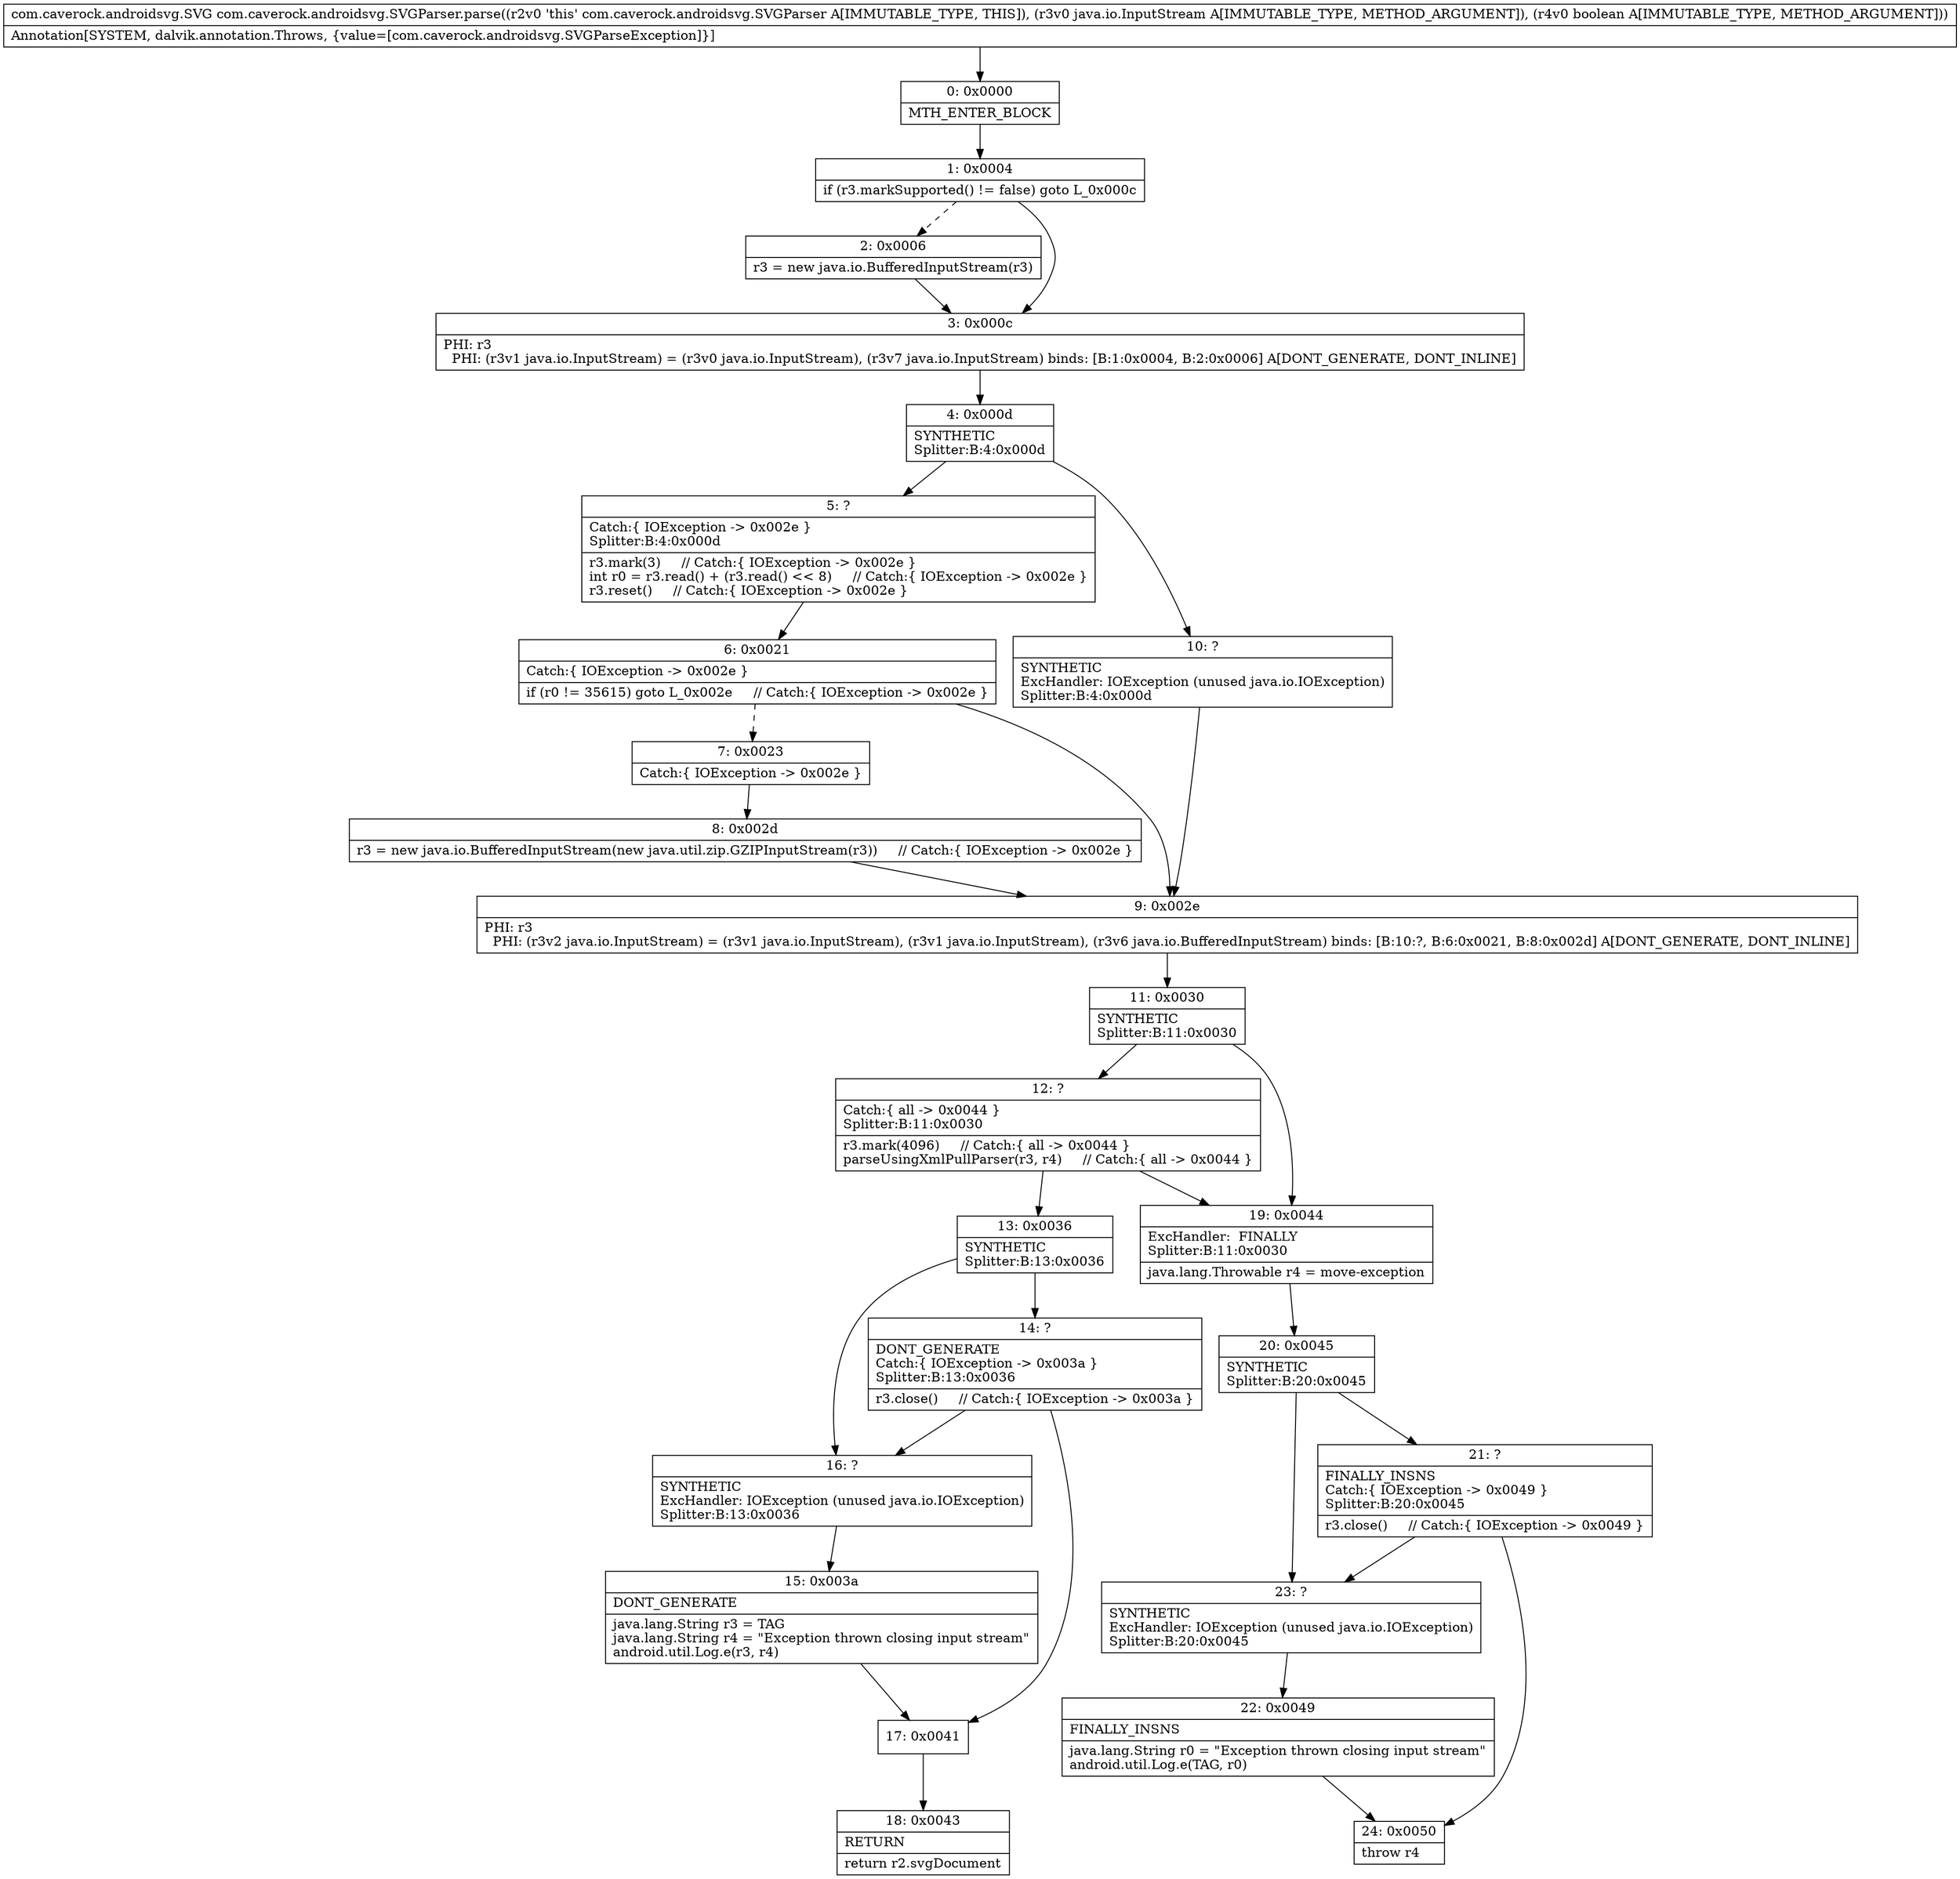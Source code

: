 digraph "CFG forcom.caverock.androidsvg.SVGParser.parse(Ljava\/io\/InputStream;Z)Lcom\/caverock\/androidsvg\/SVG;" {
Node_0 [shape=record,label="{0\:\ 0x0000|MTH_ENTER_BLOCK\l}"];
Node_1 [shape=record,label="{1\:\ 0x0004|if (r3.markSupported() != false) goto L_0x000c\l}"];
Node_2 [shape=record,label="{2\:\ 0x0006|r3 = new java.io.BufferedInputStream(r3)\l}"];
Node_3 [shape=record,label="{3\:\ 0x000c|PHI: r3 \l  PHI: (r3v1 java.io.InputStream) = (r3v0 java.io.InputStream), (r3v7 java.io.InputStream) binds: [B:1:0x0004, B:2:0x0006] A[DONT_GENERATE, DONT_INLINE]\l}"];
Node_4 [shape=record,label="{4\:\ 0x000d|SYNTHETIC\lSplitter:B:4:0x000d\l}"];
Node_5 [shape=record,label="{5\:\ ?|Catch:\{ IOException \-\> 0x002e \}\lSplitter:B:4:0x000d\l|r3.mark(3)     \/\/ Catch:\{ IOException \-\> 0x002e \}\lint r0 = r3.read() + (r3.read() \<\< 8)     \/\/ Catch:\{ IOException \-\> 0x002e \}\lr3.reset()     \/\/ Catch:\{ IOException \-\> 0x002e \}\l}"];
Node_6 [shape=record,label="{6\:\ 0x0021|Catch:\{ IOException \-\> 0x002e \}\l|if (r0 != 35615) goto L_0x002e     \/\/ Catch:\{ IOException \-\> 0x002e \}\l}"];
Node_7 [shape=record,label="{7\:\ 0x0023|Catch:\{ IOException \-\> 0x002e \}\l}"];
Node_8 [shape=record,label="{8\:\ 0x002d|r3 = new java.io.BufferedInputStream(new java.util.zip.GZIPInputStream(r3))     \/\/ Catch:\{ IOException \-\> 0x002e \}\l}"];
Node_9 [shape=record,label="{9\:\ 0x002e|PHI: r3 \l  PHI: (r3v2 java.io.InputStream) = (r3v1 java.io.InputStream), (r3v1 java.io.InputStream), (r3v6 java.io.BufferedInputStream) binds: [B:10:?, B:6:0x0021, B:8:0x002d] A[DONT_GENERATE, DONT_INLINE]\l}"];
Node_10 [shape=record,label="{10\:\ ?|SYNTHETIC\lExcHandler: IOException (unused java.io.IOException)\lSplitter:B:4:0x000d\l}"];
Node_11 [shape=record,label="{11\:\ 0x0030|SYNTHETIC\lSplitter:B:11:0x0030\l}"];
Node_12 [shape=record,label="{12\:\ ?|Catch:\{ all \-\> 0x0044 \}\lSplitter:B:11:0x0030\l|r3.mark(4096)     \/\/ Catch:\{ all \-\> 0x0044 \}\lparseUsingXmlPullParser(r3, r4)     \/\/ Catch:\{ all \-\> 0x0044 \}\l}"];
Node_13 [shape=record,label="{13\:\ 0x0036|SYNTHETIC\lSplitter:B:13:0x0036\l}"];
Node_14 [shape=record,label="{14\:\ ?|DONT_GENERATE\lCatch:\{ IOException \-\> 0x003a \}\lSplitter:B:13:0x0036\l|r3.close()     \/\/ Catch:\{ IOException \-\> 0x003a \}\l}"];
Node_15 [shape=record,label="{15\:\ 0x003a|DONT_GENERATE\l|java.lang.String r3 = TAG\ljava.lang.String r4 = \"Exception thrown closing input stream\"\landroid.util.Log.e(r3, r4)\l}"];
Node_16 [shape=record,label="{16\:\ ?|SYNTHETIC\lExcHandler: IOException (unused java.io.IOException)\lSplitter:B:13:0x0036\l}"];
Node_17 [shape=record,label="{17\:\ 0x0041}"];
Node_18 [shape=record,label="{18\:\ 0x0043|RETURN\l|return r2.svgDocument\l}"];
Node_19 [shape=record,label="{19\:\ 0x0044|ExcHandler:  FINALLY\lSplitter:B:11:0x0030\l|java.lang.Throwable r4 = move\-exception\l}"];
Node_20 [shape=record,label="{20\:\ 0x0045|SYNTHETIC\lSplitter:B:20:0x0045\l}"];
Node_21 [shape=record,label="{21\:\ ?|FINALLY_INSNS\lCatch:\{ IOException \-\> 0x0049 \}\lSplitter:B:20:0x0045\l|r3.close()     \/\/ Catch:\{ IOException \-\> 0x0049 \}\l}"];
Node_22 [shape=record,label="{22\:\ 0x0049|FINALLY_INSNS\l|java.lang.String r0 = \"Exception thrown closing input stream\"\landroid.util.Log.e(TAG, r0)\l}"];
Node_23 [shape=record,label="{23\:\ ?|SYNTHETIC\lExcHandler: IOException (unused java.io.IOException)\lSplitter:B:20:0x0045\l}"];
Node_24 [shape=record,label="{24\:\ 0x0050|throw r4\l}"];
MethodNode[shape=record,label="{com.caverock.androidsvg.SVG com.caverock.androidsvg.SVGParser.parse((r2v0 'this' com.caverock.androidsvg.SVGParser A[IMMUTABLE_TYPE, THIS]), (r3v0 java.io.InputStream A[IMMUTABLE_TYPE, METHOD_ARGUMENT]), (r4v0 boolean A[IMMUTABLE_TYPE, METHOD_ARGUMENT]))  | Annotation[SYSTEM, dalvik.annotation.Throws, \{value=[com.caverock.androidsvg.SVGParseException]\}]\l}"];
MethodNode -> Node_0;
Node_0 -> Node_1;
Node_1 -> Node_2[style=dashed];
Node_1 -> Node_3;
Node_2 -> Node_3;
Node_3 -> Node_4;
Node_4 -> Node_5;
Node_4 -> Node_10;
Node_5 -> Node_6;
Node_6 -> Node_7[style=dashed];
Node_6 -> Node_9;
Node_7 -> Node_8;
Node_8 -> Node_9;
Node_9 -> Node_11;
Node_10 -> Node_9;
Node_11 -> Node_12;
Node_11 -> Node_19;
Node_12 -> Node_13;
Node_12 -> Node_19;
Node_13 -> Node_14;
Node_13 -> Node_16;
Node_14 -> Node_16;
Node_14 -> Node_17;
Node_15 -> Node_17;
Node_16 -> Node_15;
Node_17 -> Node_18;
Node_19 -> Node_20;
Node_20 -> Node_21;
Node_20 -> Node_23;
Node_21 -> Node_23;
Node_21 -> Node_24;
Node_22 -> Node_24;
Node_23 -> Node_22;
}

